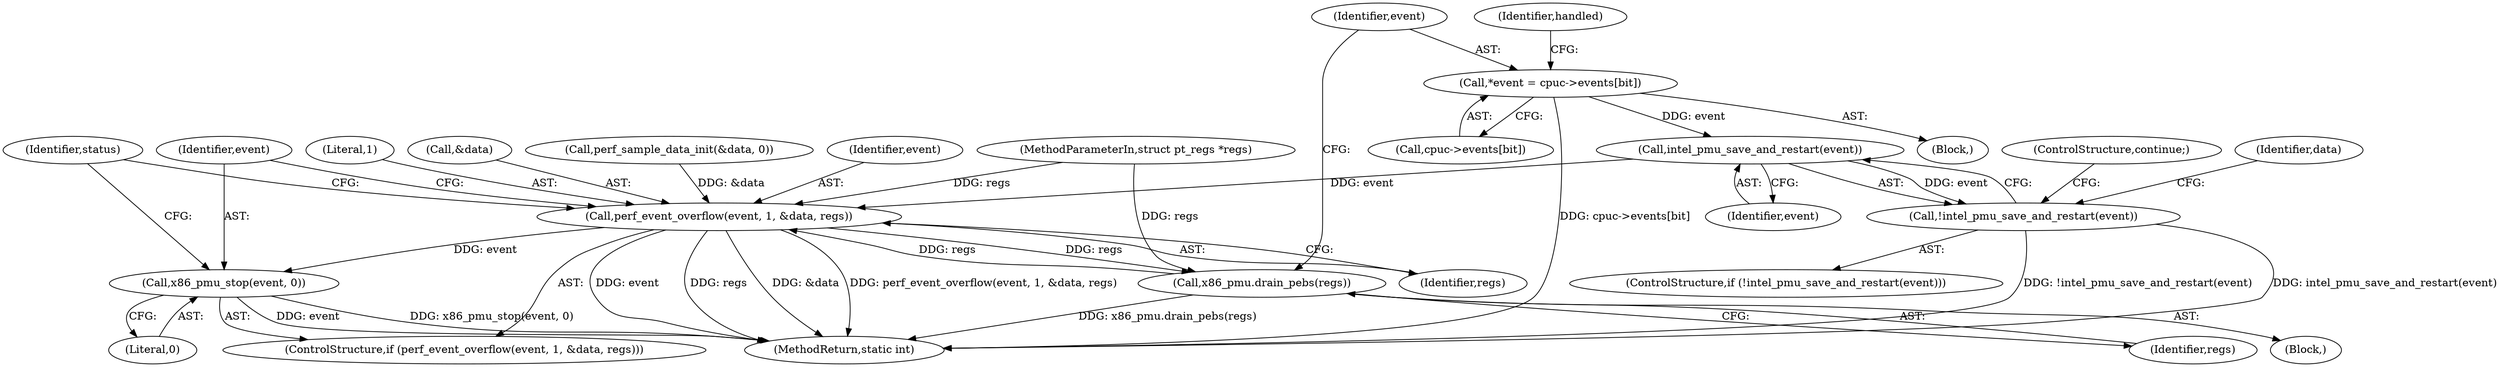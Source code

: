 digraph "0_linux_a8b0ca17b80e92faab46ee7179ba9e99ccb61233_46@pointer" {
"1000174" [label="(Call,*event = cpuc->events[bit])"];
"1000193" [label="(Call,intel_pmu_save_and_restart(event))"];
"1000192" [label="(Call,!intel_pmu_save_and_restart(event))"];
"1000206" [label="(Call,perf_event_overflow(event, 1, &data, regs))"];
"1000170" [label="(Call,x86_pmu.drain_pebs(regs))"];
"1000212" [label="(Call,x86_pmu_stop(event, 0))"];
"1000175" [label="(Identifier,event)"];
"1000226" [label="(MethodReturn,static int)"];
"1000195" [label="(ControlStructure,continue;)"];
"1000170" [label="(Call,x86_pmu.drain_pebs(regs))"];
"1000176" [label="(Call,cpuc->events[bit])"];
"1000206" [label="(Call,perf_event_overflow(event, 1, &data, regs))"];
"1000192" [label="(Call,!intel_pmu_save_and_restart(event))"];
"1000216" [label="(Identifier,status)"];
"1000174" [label="(Call,*event = cpuc->events[bit])"];
"1000209" [label="(Call,&data)"];
"1000112" [label="(Call,perf_sample_data_init(&data, 0))"];
"1000198" [label="(Identifier,data)"];
"1000211" [label="(Identifier,regs)"];
"1000104" [label="(MethodParameterIn,struct pt_regs *regs)"];
"1000193" [label="(Call,intel_pmu_save_and_restart(event))"];
"1000207" [label="(Identifier,event)"];
"1000212" [label="(Call,x86_pmu_stop(event, 0))"];
"1000214" [label="(Literal,0)"];
"1000167" [label="(Block,)"];
"1000191" [label="(ControlStructure,if (!intel_pmu_save_and_restart(event)))"];
"1000171" [label="(Identifier,regs)"];
"1000208" [label="(Literal,1)"];
"1000182" [label="(Identifier,handled)"];
"1000194" [label="(Identifier,event)"];
"1000213" [label="(Identifier,event)"];
"1000205" [label="(ControlStructure,if (perf_event_overflow(event, 1, &data, regs)))"];
"1000172" [label="(Block,)"];
"1000174" -> "1000172"  [label="AST: "];
"1000174" -> "1000176"  [label="CFG: "];
"1000175" -> "1000174"  [label="AST: "];
"1000176" -> "1000174"  [label="AST: "];
"1000182" -> "1000174"  [label="CFG: "];
"1000174" -> "1000226"  [label="DDG: cpuc->events[bit]"];
"1000174" -> "1000193"  [label="DDG: event"];
"1000193" -> "1000192"  [label="AST: "];
"1000193" -> "1000194"  [label="CFG: "];
"1000194" -> "1000193"  [label="AST: "];
"1000192" -> "1000193"  [label="CFG: "];
"1000193" -> "1000192"  [label="DDG: event"];
"1000193" -> "1000206"  [label="DDG: event"];
"1000192" -> "1000191"  [label="AST: "];
"1000195" -> "1000192"  [label="CFG: "];
"1000198" -> "1000192"  [label="CFG: "];
"1000192" -> "1000226"  [label="DDG: intel_pmu_save_and_restart(event)"];
"1000192" -> "1000226"  [label="DDG: !intel_pmu_save_and_restart(event)"];
"1000206" -> "1000205"  [label="AST: "];
"1000206" -> "1000211"  [label="CFG: "];
"1000207" -> "1000206"  [label="AST: "];
"1000208" -> "1000206"  [label="AST: "];
"1000209" -> "1000206"  [label="AST: "];
"1000211" -> "1000206"  [label="AST: "];
"1000213" -> "1000206"  [label="CFG: "];
"1000216" -> "1000206"  [label="CFG: "];
"1000206" -> "1000226"  [label="DDG: &data"];
"1000206" -> "1000226"  [label="DDG: perf_event_overflow(event, 1, &data, regs)"];
"1000206" -> "1000226"  [label="DDG: event"];
"1000206" -> "1000226"  [label="DDG: regs"];
"1000206" -> "1000170"  [label="DDG: regs"];
"1000112" -> "1000206"  [label="DDG: &data"];
"1000170" -> "1000206"  [label="DDG: regs"];
"1000104" -> "1000206"  [label="DDG: regs"];
"1000206" -> "1000212"  [label="DDG: event"];
"1000170" -> "1000167"  [label="AST: "];
"1000170" -> "1000171"  [label="CFG: "];
"1000171" -> "1000170"  [label="AST: "];
"1000175" -> "1000170"  [label="CFG: "];
"1000170" -> "1000226"  [label="DDG: x86_pmu.drain_pebs(regs)"];
"1000104" -> "1000170"  [label="DDG: regs"];
"1000212" -> "1000205"  [label="AST: "];
"1000212" -> "1000214"  [label="CFG: "];
"1000213" -> "1000212"  [label="AST: "];
"1000214" -> "1000212"  [label="AST: "];
"1000216" -> "1000212"  [label="CFG: "];
"1000212" -> "1000226"  [label="DDG: x86_pmu_stop(event, 0)"];
"1000212" -> "1000226"  [label="DDG: event"];
}

